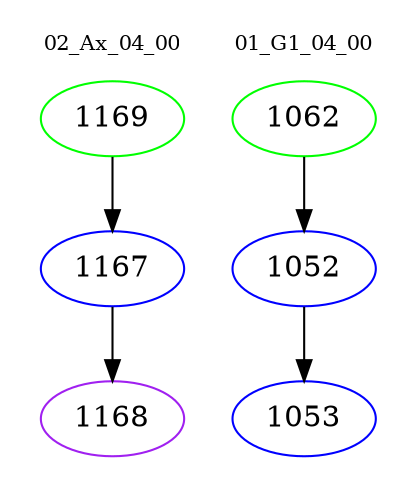 digraph{
subgraph cluster_0 {
color = white
label = "02_Ax_04_00";
fontsize=10;
T0_1169 [label="1169", color="green"]
T0_1169 -> T0_1167 [color="black"]
T0_1167 [label="1167", color="blue"]
T0_1167 -> T0_1168 [color="black"]
T0_1168 [label="1168", color="purple"]
}
subgraph cluster_1 {
color = white
label = "01_G1_04_00";
fontsize=10;
T1_1062 [label="1062", color="green"]
T1_1062 -> T1_1052 [color="black"]
T1_1052 [label="1052", color="blue"]
T1_1052 -> T1_1053 [color="black"]
T1_1053 [label="1053", color="blue"]
}
}
